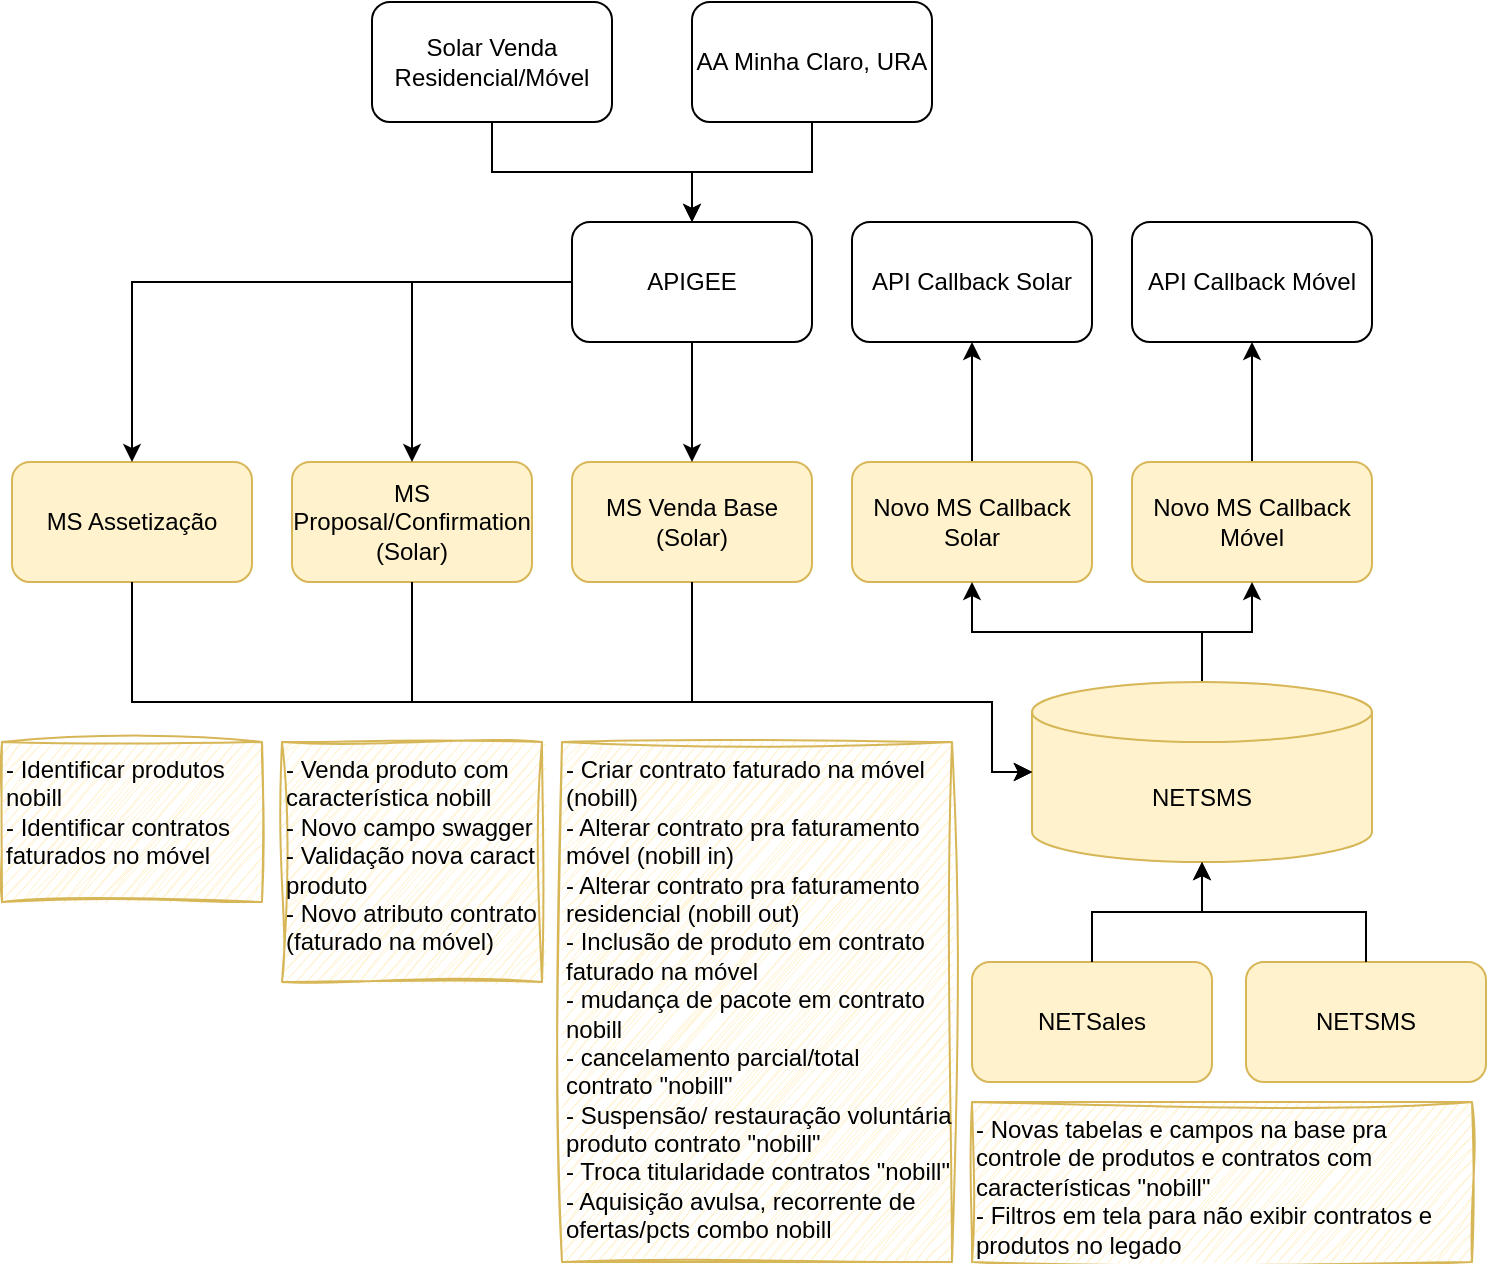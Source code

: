 <mxfile version="28.0.7">
  <diagram name="Página-1" id="EBVKb4GBBntcvRElv8mq">
    <mxGraphModel dx="1042" dy="527" grid="1" gridSize="10" guides="1" tooltips="1" connect="1" arrows="1" fold="1" page="1" pageScale="1" pageWidth="827" pageHeight="1169" math="0" shadow="0">
      <root>
        <mxCell id="0" />
        <mxCell id="1" parent="0" />
        <mxCell id="BTpJ2KaH0xwGKomBFtuc-1" value="MS Assetização" style="rounded=1;whiteSpace=wrap;html=1;fillColor=#fff2cc;strokeColor=#d6b656;" vertex="1" parent="1">
          <mxGeometry x="90" y="260" width="120" height="60" as="geometry" />
        </mxCell>
        <mxCell id="BTpJ2KaH0xwGKomBFtuc-2" value="MS Proposal/Confirmation (Solar)" style="rounded=1;whiteSpace=wrap;html=1;fillColor=#fff2cc;strokeColor=#d6b656;" vertex="1" parent="1">
          <mxGeometry x="230" y="260" width="120" height="60" as="geometry" />
        </mxCell>
        <mxCell id="BTpJ2KaH0xwGKomBFtuc-3" value="MS Venda Base (Solar)" style="rounded=1;whiteSpace=wrap;html=1;fillColor=#fff2cc;strokeColor=#d6b656;" vertex="1" parent="1">
          <mxGeometry x="370" y="260" width="120" height="60" as="geometry" />
        </mxCell>
        <mxCell id="BTpJ2KaH0xwGKomBFtuc-22" style="edgeStyle=orthogonalEdgeStyle;rounded=0;orthogonalLoop=1;jettySize=auto;html=1;entryX=0.5;entryY=1;entryDx=0;entryDy=0;" edge="1" parent="1" source="BTpJ2KaH0xwGKomBFtuc-4" target="BTpJ2KaH0xwGKomBFtuc-8">
          <mxGeometry relative="1" as="geometry" />
        </mxCell>
        <mxCell id="BTpJ2KaH0xwGKomBFtuc-4" value="Novo MS Callback Solar" style="rounded=1;whiteSpace=wrap;html=1;fillColor=#fff2cc;strokeColor=#d6b656;" vertex="1" parent="1">
          <mxGeometry x="510" y="260" width="120" height="60" as="geometry" />
        </mxCell>
        <mxCell id="BTpJ2KaH0xwGKomBFtuc-23" style="edgeStyle=orthogonalEdgeStyle;rounded=0;orthogonalLoop=1;jettySize=auto;html=1;entryX=0.5;entryY=1;entryDx=0;entryDy=0;" edge="1" parent="1" source="BTpJ2KaH0xwGKomBFtuc-5" target="BTpJ2KaH0xwGKomBFtuc-9">
          <mxGeometry relative="1" as="geometry" />
        </mxCell>
        <mxCell id="BTpJ2KaH0xwGKomBFtuc-5" value="Novo MS Callback Móvel" style="rounded=1;whiteSpace=wrap;html=1;fillColor=#fff2cc;strokeColor=#d6b656;" vertex="1" parent="1">
          <mxGeometry x="650" y="260" width="120" height="60" as="geometry" />
        </mxCell>
        <mxCell id="BTpJ2KaH0xwGKomBFtuc-18" style="edgeStyle=orthogonalEdgeStyle;rounded=0;orthogonalLoop=1;jettySize=auto;html=1;" edge="1" parent="1" source="BTpJ2KaH0xwGKomBFtuc-6" target="BTpJ2KaH0xwGKomBFtuc-1">
          <mxGeometry relative="1" as="geometry" />
        </mxCell>
        <mxCell id="BTpJ2KaH0xwGKomBFtuc-19" style="edgeStyle=orthogonalEdgeStyle;rounded=0;orthogonalLoop=1;jettySize=auto;html=1;" edge="1" parent="1" source="BTpJ2KaH0xwGKomBFtuc-6" target="BTpJ2KaH0xwGKomBFtuc-2">
          <mxGeometry relative="1" as="geometry" />
        </mxCell>
        <mxCell id="BTpJ2KaH0xwGKomBFtuc-20" style="edgeStyle=orthogonalEdgeStyle;rounded=0;orthogonalLoop=1;jettySize=auto;html=1;" edge="1" parent="1" source="BTpJ2KaH0xwGKomBFtuc-6" target="BTpJ2KaH0xwGKomBFtuc-3">
          <mxGeometry relative="1" as="geometry" />
        </mxCell>
        <mxCell id="BTpJ2KaH0xwGKomBFtuc-6" value="APIGEE" style="rounded=1;whiteSpace=wrap;html=1;" vertex="1" parent="1">
          <mxGeometry x="370" y="140" width="120" height="60" as="geometry" />
        </mxCell>
        <mxCell id="BTpJ2KaH0xwGKomBFtuc-31" style="edgeStyle=orthogonalEdgeStyle;rounded=0;orthogonalLoop=1;jettySize=auto;html=1;" edge="1" parent="1" source="BTpJ2KaH0xwGKomBFtuc-7" target="BTpJ2KaH0xwGKomBFtuc-6">
          <mxGeometry relative="1" as="geometry" />
        </mxCell>
        <mxCell id="BTpJ2KaH0xwGKomBFtuc-7" value="Solar Venda Residencial/Móvel" style="rounded=1;whiteSpace=wrap;html=1;" vertex="1" parent="1">
          <mxGeometry x="270" y="30" width="120" height="60" as="geometry" />
        </mxCell>
        <mxCell id="BTpJ2KaH0xwGKomBFtuc-8" value="API Callback Solar" style="rounded=1;whiteSpace=wrap;html=1;" vertex="1" parent="1">
          <mxGeometry x="510" y="140" width="120" height="60" as="geometry" />
        </mxCell>
        <mxCell id="BTpJ2KaH0xwGKomBFtuc-9" value="API Callback Móvel" style="rounded=1;whiteSpace=wrap;html=1;" vertex="1" parent="1">
          <mxGeometry x="650" y="140" width="120" height="60" as="geometry" />
        </mxCell>
        <mxCell id="BTpJ2KaH0xwGKomBFtuc-10" value="- Identificar produtos nobill&lt;div&gt;- Identificar contratos faturados no móvel&lt;/div&gt;" style="text;html=1;align=left;verticalAlign=top;whiteSpace=wrap;rounded=0;fillColor=#fff2cc;strokeColor=#d6b656;sketch=1;curveFitting=1;jiggle=2;" vertex="1" parent="1">
          <mxGeometry x="85" y="400" width="130" height="80" as="geometry" />
        </mxCell>
        <mxCell id="BTpJ2KaH0xwGKomBFtuc-11" value="- Venda produto com característica nobill&lt;div&gt;- Novo campo swagger&lt;/div&gt;&lt;div&gt;- Validação nova caract produto&lt;/div&gt;&lt;div&gt;- Novo atributo contrato (faturado na móvel)&lt;/div&gt;" style="text;html=1;align=left;verticalAlign=top;whiteSpace=wrap;rounded=0;fillColor=#fff2cc;strokeColor=#d6b656;sketch=1;curveFitting=1;jiggle=2;" vertex="1" parent="1">
          <mxGeometry x="225" y="400" width="130" height="120" as="geometry" />
        </mxCell>
        <mxCell id="BTpJ2KaH0xwGKomBFtuc-13" value="- Criar contrato faturado na móvel (nobill)&lt;div&gt;- Alterar contrato pra faturamento móvel (nobill in)&lt;/div&gt;&lt;div&gt;- Alterar contrato pra faturamento residencial (nobill out)&lt;/div&gt;&lt;div&gt;- Inclusão de produto em contrato faturado na móvel&lt;/div&gt;&lt;div&gt;- mudança de pacote em contrato nobill&lt;/div&gt;&lt;div&gt;- cancelamento parcial/total contrato &quot;nobill&quot;&lt;/div&gt;&lt;div&gt;- Suspensão/ restauração voluntária produto contrato &quot;nobill&quot;&lt;/div&gt;&lt;div&gt;- Troca titularidade contratos &quot;nobill&quot;&lt;/div&gt;&lt;div&gt;- Aquisição avulsa, recorrente de ofertas/pcts combo nobill&lt;/div&gt;" style="text;html=1;align=left;verticalAlign=top;whiteSpace=wrap;rounded=0;fillColor=#fff2cc;strokeColor=#d6b656;sketch=1;curveFitting=1;jiggle=2;" vertex="1" parent="1">
          <mxGeometry x="365" y="400" width="195" height="260" as="geometry" />
        </mxCell>
        <mxCell id="BTpJ2KaH0xwGKomBFtuc-24" style="edgeStyle=orthogonalEdgeStyle;rounded=0;orthogonalLoop=1;jettySize=auto;html=1;entryX=0.5;entryY=1;entryDx=0;entryDy=0;" edge="1" parent="1" source="BTpJ2KaH0xwGKomBFtuc-14" target="BTpJ2KaH0xwGKomBFtuc-5">
          <mxGeometry relative="1" as="geometry" />
        </mxCell>
        <mxCell id="BTpJ2KaH0xwGKomBFtuc-25" style="edgeStyle=orthogonalEdgeStyle;rounded=0;orthogonalLoop=1;jettySize=auto;html=1;entryX=0.5;entryY=1;entryDx=0;entryDy=0;" edge="1" parent="1" source="BTpJ2KaH0xwGKomBFtuc-14" target="BTpJ2KaH0xwGKomBFtuc-4">
          <mxGeometry relative="1" as="geometry" />
        </mxCell>
        <mxCell id="BTpJ2KaH0xwGKomBFtuc-14" value="NETSMS" style="shape=cylinder3;whiteSpace=wrap;html=1;boundedLbl=1;backgroundOutline=1;size=15;fillColor=#fff2cc;strokeColor=#d6b656;" vertex="1" parent="1">
          <mxGeometry x="600" y="370" width="170" height="90" as="geometry" />
        </mxCell>
        <mxCell id="BTpJ2KaH0xwGKomBFtuc-15" value="NETSales" style="rounded=1;whiteSpace=wrap;html=1;fillColor=#fff2cc;strokeColor=#d6b656;" vertex="1" parent="1">
          <mxGeometry x="570" y="510" width="120" height="60" as="geometry" />
        </mxCell>
        <mxCell id="BTpJ2KaH0xwGKomBFtuc-16" value="NETSMS" style="rounded=1;whiteSpace=wrap;html=1;fillColor=#fff2cc;strokeColor=#d6b656;" vertex="1" parent="1">
          <mxGeometry x="707" y="510" width="120" height="60" as="geometry" />
        </mxCell>
        <mxCell id="BTpJ2KaH0xwGKomBFtuc-17" value="- Novas tabelas e campos na base pra controle de produtos e contratos com características &quot;nobill&quot;&lt;div&gt;- Filtros em tela para não exibir contratos e produtos no legado&lt;/div&gt;" style="text;html=1;align=left;verticalAlign=top;whiteSpace=wrap;rounded=0;fillColor=#fff2cc;strokeColor=#d6b656;sketch=1;curveFitting=1;jiggle=2;" vertex="1" parent="1">
          <mxGeometry x="570" y="580" width="250" height="80" as="geometry" />
        </mxCell>
        <mxCell id="BTpJ2KaH0xwGKomBFtuc-26" style="edgeStyle=orthogonalEdgeStyle;rounded=0;orthogonalLoop=1;jettySize=auto;html=1;entryX=0;entryY=0.5;entryDx=0;entryDy=0;entryPerimeter=0;" edge="1" parent="1" source="BTpJ2KaH0xwGKomBFtuc-3" target="BTpJ2KaH0xwGKomBFtuc-14">
          <mxGeometry relative="1" as="geometry">
            <Array as="points">
              <mxPoint x="430" y="380" />
              <mxPoint x="580" y="380" />
              <mxPoint x="580" y="415" />
            </Array>
          </mxGeometry>
        </mxCell>
        <mxCell id="BTpJ2KaH0xwGKomBFtuc-27" style="edgeStyle=orthogonalEdgeStyle;rounded=0;orthogonalLoop=1;jettySize=auto;html=1;entryX=0;entryY=0.5;entryDx=0;entryDy=0;entryPerimeter=0;" edge="1" parent="1" source="BTpJ2KaH0xwGKomBFtuc-2" target="BTpJ2KaH0xwGKomBFtuc-14">
          <mxGeometry relative="1" as="geometry">
            <Array as="points">
              <mxPoint x="290" y="380" />
              <mxPoint x="580" y="380" />
              <mxPoint x="580" y="415" />
            </Array>
          </mxGeometry>
        </mxCell>
        <mxCell id="BTpJ2KaH0xwGKomBFtuc-28" style="edgeStyle=orthogonalEdgeStyle;rounded=0;orthogonalLoop=1;jettySize=auto;html=1;entryX=0;entryY=0.5;entryDx=0;entryDy=0;entryPerimeter=0;" edge="1" parent="1" source="BTpJ2KaH0xwGKomBFtuc-1" target="BTpJ2KaH0xwGKomBFtuc-14">
          <mxGeometry relative="1" as="geometry">
            <Array as="points">
              <mxPoint x="150" y="380" />
              <mxPoint x="580" y="380" />
              <mxPoint x="580" y="415" />
            </Array>
          </mxGeometry>
        </mxCell>
        <mxCell id="BTpJ2KaH0xwGKomBFtuc-29" style="edgeStyle=orthogonalEdgeStyle;rounded=0;orthogonalLoop=1;jettySize=auto;html=1;entryX=0.5;entryY=1;entryDx=0;entryDy=0;entryPerimeter=0;" edge="1" parent="1" source="BTpJ2KaH0xwGKomBFtuc-15" target="BTpJ2KaH0xwGKomBFtuc-14">
          <mxGeometry relative="1" as="geometry" />
        </mxCell>
        <mxCell id="BTpJ2KaH0xwGKomBFtuc-30" style="edgeStyle=orthogonalEdgeStyle;rounded=0;orthogonalLoop=1;jettySize=auto;html=1;entryX=0.5;entryY=1;entryDx=0;entryDy=0;entryPerimeter=0;" edge="1" parent="1" source="BTpJ2KaH0xwGKomBFtuc-16" target="BTpJ2KaH0xwGKomBFtuc-14">
          <mxGeometry relative="1" as="geometry" />
        </mxCell>
        <mxCell id="BTpJ2KaH0xwGKomBFtuc-33" style="edgeStyle=orthogonalEdgeStyle;rounded=0;orthogonalLoop=1;jettySize=auto;html=1;entryX=0.5;entryY=0;entryDx=0;entryDy=0;" edge="1" parent="1" source="BTpJ2KaH0xwGKomBFtuc-32" target="BTpJ2KaH0xwGKomBFtuc-6">
          <mxGeometry relative="1" as="geometry" />
        </mxCell>
        <mxCell id="BTpJ2KaH0xwGKomBFtuc-32" value="AA Minha Claro, URA" style="rounded=1;whiteSpace=wrap;html=1;" vertex="1" parent="1">
          <mxGeometry x="430" y="30" width="120" height="60" as="geometry" />
        </mxCell>
      </root>
    </mxGraphModel>
  </diagram>
</mxfile>
